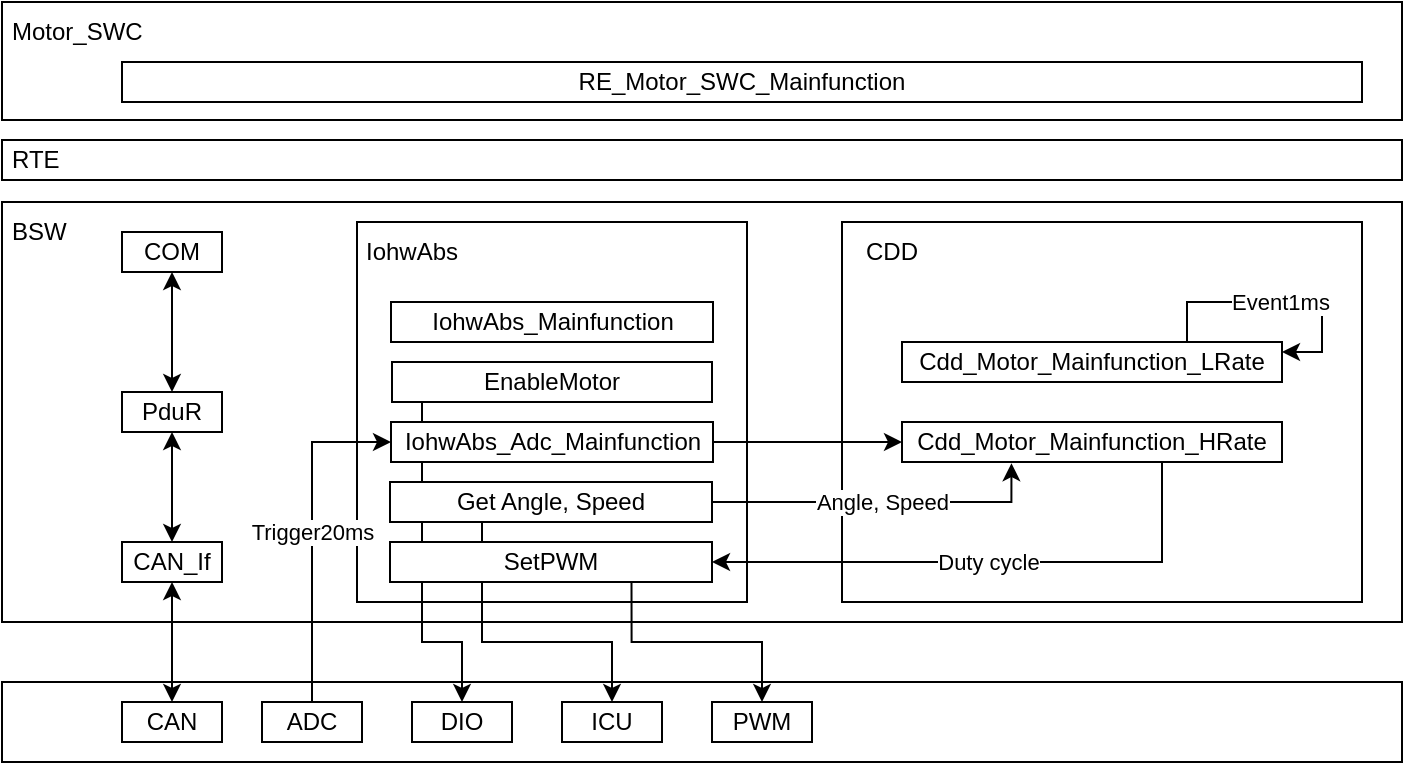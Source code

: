 <mxfile version="20.2.7" type="github">
  <diagram id="1EfP_lXUCfKxNyaN4iCH" name="Page-1">
    <mxGraphModel dx="768" dy="527" grid="1" gridSize="10" guides="1" tooltips="1" connect="1" arrows="1" fold="1" page="1" pageScale="1" pageWidth="850" pageHeight="1100" math="0" shadow="0">
      <root>
        <mxCell id="0" />
        <mxCell id="1" parent="0" />
        <mxCell id="_1fh3I2R6nJCxE8OLh3C-30" value="" style="rounded=0;whiteSpace=wrap;html=1;" vertex="1" parent="1">
          <mxGeometry x="100" y="860" width="700" height="40" as="geometry" />
        </mxCell>
        <mxCell id="_1fh3I2R6nJCxE8OLh3C-28" value="" style="rounded=0;whiteSpace=wrap;html=1;" vertex="1" parent="1">
          <mxGeometry x="100" y="620" width="700" height="210" as="geometry" />
        </mxCell>
        <mxCell id="_1fh3I2R6nJCxE8OLh3C-2" value="" style="rounded=0;whiteSpace=wrap;html=1;" vertex="1" parent="1">
          <mxGeometry x="100" y="520" width="700" height="59" as="geometry" />
        </mxCell>
        <mxCell id="_1fh3I2R6nJCxE8OLh3C-3" value="Motor_SWC" style="text;html=1;strokeColor=none;fillColor=none;align=left;verticalAlign=middle;whiteSpace=wrap;rounded=0;" vertex="1" parent="1">
          <mxGeometry x="103" y="520" width="60" height="30" as="geometry" />
        </mxCell>
        <mxCell id="_1fh3I2R6nJCxE8OLh3C-4" value="" style="rounded=0;whiteSpace=wrap;html=1;" vertex="1" parent="1">
          <mxGeometry x="277.5" y="630" width="195" height="190" as="geometry" />
        </mxCell>
        <mxCell id="_1fh3I2R6nJCxE8OLh3C-5" value="IohwAbs" style="text;html=1;strokeColor=none;fillColor=none;align=left;verticalAlign=middle;whiteSpace=wrap;rounded=0;" vertex="1" parent="1">
          <mxGeometry x="280" y="630" width="60" height="30" as="geometry" />
        </mxCell>
        <mxCell id="_1fh3I2R6nJCxE8OLh3C-6" value="" style="rounded=0;whiteSpace=wrap;html=1;" vertex="1" parent="1">
          <mxGeometry x="520" y="630" width="260" height="190" as="geometry" />
        </mxCell>
        <mxCell id="_1fh3I2R6nJCxE8OLh3C-7" value="CDD" style="text;html=1;strokeColor=none;fillColor=none;align=left;verticalAlign=middle;whiteSpace=wrap;rounded=0;" vertex="1" parent="1">
          <mxGeometry x="530" y="630" width="60" height="30" as="geometry" />
        </mxCell>
        <mxCell id="_1fh3I2R6nJCxE8OLh3C-25" value="Angle, Speed" style="edgeStyle=orthogonalEdgeStyle;rounded=0;orthogonalLoop=1;jettySize=auto;html=1;entryX=0.288;entryY=1.03;entryDx=0;entryDy=0;entryPerimeter=0;exitX=1;exitY=0.5;exitDx=0;exitDy=0;" edge="1" parent="1" source="_1fh3I2R6nJCxE8OLh3C-43" target="_1fh3I2R6nJCxE8OLh3C-15">
          <mxGeometry relative="1" as="geometry">
            <mxPoint x="455" y="770.029" as="sourcePoint" />
          </mxGeometry>
        </mxCell>
        <mxCell id="_1fh3I2R6nJCxE8OLh3C-40" style="edgeStyle=orthogonalEdgeStyle;rounded=0;orthogonalLoop=1;jettySize=auto;html=1;entryX=0.5;entryY=0;entryDx=0;entryDy=0;" edge="1" parent="1" target="_1fh3I2R6nJCxE8OLh3C-32">
          <mxGeometry relative="1" as="geometry">
            <mxPoint x="340" y="780" as="sourcePoint" />
            <Array as="points">
              <mxPoint x="340" y="780" />
              <mxPoint x="340" y="840" />
              <mxPoint x="405" y="840" />
            </Array>
          </mxGeometry>
        </mxCell>
        <mxCell id="_1fh3I2R6nJCxE8OLh3C-16" value="" style="edgeStyle=orthogonalEdgeStyle;rounded=0;orthogonalLoop=1;jettySize=auto;html=1;exitX=1;exitY=0.5;exitDx=0;exitDy=0;entryX=0;entryY=0.5;entryDx=0;entryDy=0;" edge="1" parent="1" source="_1fh3I2R6nJCxE8OLh3C-42" target="_1fh3I2R6nJCxE8OLh3C-15">
          <mxGeometry relative="1" as="geometry">
            <mxPoint x="455.5" y="740" as="sourcePoint" />
          </mxGeometry>
        </mxCell>
        <mxCell id="_1fh3I2R6nJCxE8OLh3C-12" value="IohwAbs_Mainfunction" style="rounded=0;whiteSpace=wrap;html=1;" vertex="1" parent="1">
          <mxGeometry x="294.5" y="670" width="161" height="20" as="geometry" />
        </mxCell>
        <mxCell id="_1fh3I2R6nJCxE8OLh3C-41" style="edgeStyle=orthogonalEdgeStyle;rounded=0;orthogonalLoop=1;jettySize=auto;html=1;exitX=0.25;exitY=1;exitDx=0;exitDy=0;entryX=0.5;entryY=0;entryDx=0;entryDy=0;" edge="1" parent="1" source="_1fh3I2R6nJCxE8OLh3C-13" target="_1fh3I2R6nJCxE8OLh3C-34">
          <mxGeometry relative="1" as="geometry">
            <Array as="points">
              <mxPoint x="310" y="720" />
              <mxPoint x="310" y="840" />
              <mxPoint x="330" y="840" />
            </Array>
          </mxGeometry>
        </mxCell>
        <mxCell id="_1fh3I2R6nJCxE8OLh3C-13" value="EnableMotor" style="rounded=0;whiteSpace=wrap;html=1;" vertex="1" parent="1">
          <mxGeometry x="295" y="700" width="160" height="20" as="geometry" />
        </mxCell>
        <mxCell id="_1fh3I2R6nJCxE8OLh3C-22" value="Duty cycle" style="edgeStyle=orthogonalEdgeStyle;rounded=0;orthogonalLoop=1;jettySize=auto;html=1;entryX=1;entryY=0.5;entryDx=0;entryDy=0;" edge="1" parent="1" target="_1fh3I2R6nJCxE8OLh3C-37">
          <mxGeometry relative="1" as="geometry">
            <mxPoint x="680" y="750" as="sourcePoint" />
            <mxPoint x="674" y="870" as="targetPoint" />
            <Array as="points">
              <mxPoint x="680" y="750" />
              <mxPoint x="680" y="800" />
            </Array>
          </mxGeometry>
        </mxCell>
        <mxCell id="_1fh3I2R6nJCxE8OLh3C-15" value="Cdd_Motor_Mainfunction_HRate" style="rounded=0;whiteSpace=wrap;html=1;" vertex="1" parent="1">
          <mxGeometry x="550" y="730" width="190" height="20" as="geometry" />
        </mxCell>
        <mxCell id="_1fh3I2R6nJCxE8OLh3C-17" value="Cdd_Motor_Mainfunction_LRate" style="rounded=0;whiteSpace=wrap;html=1;" vertex="1" parent="1">
          <mxGeometry x="550" y="690" width="190" height="20" as="geometry" />
        </mxCell>
        <mxCell id="_1fh3I2R6nJCxE8OLh3C-20" value="Event1ms" style="edgeStyle=orthogonalEdgeStyle;rounded=0;orthogonalLoop=1;jettySize=auto;html=1;exitX=0.75;exitY=0;exitDx=0;exitDy=0;entryX=1;entryY=0.25;entryDx=0;entryDy=0;" edge="1" parent="1" source="_1fh3I2R6nJCxE8OLh3C-17" target="_1fh3I2R6nJCxE8OLh3C-17">
          <mxGeometry relative="1" as="geometry" />
        </mxCell>
        <mxCell id="_1fh3I2R6nJCxE8OLh3C-26" value="" style="rounded=0;whiteSpace=wrap;html=1;" vertex="1" parent="1">
          <mxGeometry x="100" y="589" width="700" height="20" as="geometry" />
        </mxCell>
        <mxCell id="_1fh3I2R6nJCxE8OLh3C-27" value="RTE" style="text;html=1;strokeColor=none;fillColor=none;align=left;verticalAlign=middle;whiteSpace=wrap;rounded=0;" vertex="1" parent="1">
          <mxGeometry x="103" y="584" width="60" height="30" as="geometry" />
        </mxCell>
        <mxCell id="_1fh3I2R6nJCxE8OLh3C-29" value="BSW" style="text;html=1;strokeColor=none;fillColor=none;align=left;verticalAlign=middle;whiteSpace=wrap;rounded=0;" vertex="1" parent="1">
          <mxGeometry x="103" y="620" width="60" height="30" as="geometry" />
        </mxCell>
        <mxCell id="_1fh3I2R6nJCxE8OLh3C-31" value="PWM" style="rounded=0;whiteSpace=wrap;html=1;" vertex="1" parent="1">
          <mxGeometry x="455" y="870" width="50" height="20" as="geometry" />
        </mxCell>
        <mxCell id="_1fh3I2R6nJCxE8OLh3C-32" value="ICU" style="rounded=0;whiteSpace=wrap;html=1;" vertex="1" parent="1">
          <mxGeometry x="380" y="870" width="50" height="20" as="geometry" />
        </mxCell>
        <mxCell id="_1fh3I2R6nJCxE8OLh3C-44" value="Trigger20ms" style="edgeStyle=orthogonalEdgeStyle;rounded=0;orthogonalLoop=1;jettySize=auto;html=1;exitX=0.5;exitY=0;exitDx=0;exitDy=0;entryX=0;entryY=0.5;entryDx=0;entryDy=0;" edge="1" parent="1" source="_1fh3I2R6nJCxE8OLh3C-33" target="_1fh3I2R6nJCxE8OLh3C-42">
          <mxGeometry relative="1" as="geometry" />
        </mxCell>
        <mxCell id="_1fh3I2R6nJCxE8OLh3C-33" value="ADC" style="rounded=0;whiteSpace=wrap;html=1;" vertex="1" parent="1">
          <mxGeometry x="230" y="870" width="50" height="20" as="geometry" />
        </mxCell>
        <mxCell id="_1fh3I2R6nJCxE8OLh3C-34" value="DIO" style="rounded=0;whiteSpace=wrap;html=1;" vertex="1" parent="1">
          <mxGeometry x="305" y="870" width="50" height="20" as="geometry" />
        </mxCell>
        <mxCell id="_1fh3I2R6nJCxE8OLh3C-38" style="edgeStyle=orthogonalEdgeStyle;rounded=0;orthogonalLoop=1;jettySize=auto;html=1;exitX=0.75;exitY=1;exitDx=0;exitDy=0;" edge="1" parent="1" source="_1fh3I2R6nJCxE8OLh3C-37" target="_1fh3I2R6nJCxE8OLh3C-31">
          <mxGeometry relative="1" as="geometry" />
        </mxCell>
        <mxCell id="_1fh3I2R6nJCxE8OLh3C-37" value="SetPWM" style="rounded=0;whiteSpace=wrap;html=1;" vertex="1" parent="1">
          <mxGeometry x="294" y="790" width="161" height="20" as="geometry" />
        </mxCell>
        <mxCell id="_1fh3I2R6nJCxE8OLh3C-42" value="IohwAbs_Adc_Mainfunction" style="rounded=0;whiteSpace=wrap;html=1;" vertex="1" parent="1">
          <mxGeometry x="294.5" y="730" width="161" height="20" as="geometry" />
        </mxCell>
        <mxCell id="_1fh3I2R6nJCxE8OLh3C-43" value="Get Angle, Speed" style="rounded=0;whiteSpace=wrap;html=1;" vertex="1" parent="1">
          <mxGeometry x="294" y="760" width="161" height="20" as="geometry" />
        </mxCell>
        <mxCell id="_1fh3I2R6nJCxE8OLh3C-46" value="CAN" style="rounded=0;whiteSpace=wrap;html=1;" vertex="1" parent="1">
          <mxGeometry x="160" y="870" width="50" height="20" as="geometry" />
        </mxCell>
        <mxCell id="_1fh3I2R6nJCxE8OLh3C-47" value="CAN_If" style="rounded=0;whiteSpace=wrap;html=1;" vertex="1" parent="1">
          <mxGeometry x="160" y="790" width="50" height="20" as="geometry" />
        </mxCell>
        <mxCell id="_1fh3I2R6nJCxE8OLh3C-48" value="PduR" style="rounded=0;whiteSpace=wrap;html=1;" vertex="1" parent="1">
          <mxGeometry x="160" y="715" width="50" height="20" as="geometry" />
        </mxCell>
        <mxCell id="_1fh3I2R6nJCxE8OLh3C-51" style="edgeStyle=orthogonalEdgeStyle;rounded=0;orthogonalLoop=1;jettySize=auto;html=1;exitX=0.5;exitY=1;exitDx=0;exitDy=0;startArrow=classic;startFill=1;" edge="1" parent="1" source="_1fh3I2R6nJCxE8OLh3C-49" target="_1fh3I2R6nJCxE8OLh3C-48">
          <mxGeometry relative="1" as="geometry" />
        </mxCell>
        <mxCell id="_1fh3I2R6nJCxE8OLh3C-49" value="COM" style="rounded=0;whiteSpace=wrap;html=1;" vertex="1" parent="1">
          <mxGeometry x="160" y="635" width="50" height="20" as="geometry" />
        </mxCell>
        <mxCell id="_1fh3I2R6nJCxE8OLh3C-50" value="" style="endArrow=classic;startArrow=classic;html=1;rounded=0;entryX=0.5;entryY=1;entryDx=0;entryDy=0;" edge="1" parent="1" source="_1fh3I2R6nJCxE8OLh3C-46" target="_1fh3I2R6nJCxE8OLh3C-47">
          <mxGeometry width="50" height="50" relative="1" as="geometry">
            <mxPoint x="125" y="880" as="sourcePoint" />
            <mxPoint x="175" y="830" as="targetPoint" />
          </mxGeometry>
        </mxCell>
        <mxCell id="_1fh3I2R6nJCxE8OLh3C-52" value="" style="endArrow=classic;startArrow=classic;html=1;rounded=0;entryX=0.5;entryY=1;entryDx=0;entryDy=0;" edge="1" parent="1" source="_1fh3I2R6nJCxE8OLh3C-47" target="_1fh3I2R6nJCxE8OLh3C-48">
          <mxGeometry width="50" height="50" relative="1" as="geometry">
            <mxPoint x="140" y="785" as="sourcePoint" />
            <mxPoint x="190" y="735" as="targetPoint" />
          </mxGeometry>
        </mxCell>
        <mxCell id="_1fh3I2R6nJCxE8OLh3C-53" value="RE_Motor_SWC_Mainfunction" style="rounded=0;whiteSpace=wrap;html=1;" vertex="1" parent="1">
          <mxGeometry x="160" y="550" width="620" height="20" as="geometry" />
        </mxCell>
      </root>
    </mxGraphModel>
  </diagram>
</mxfile>
